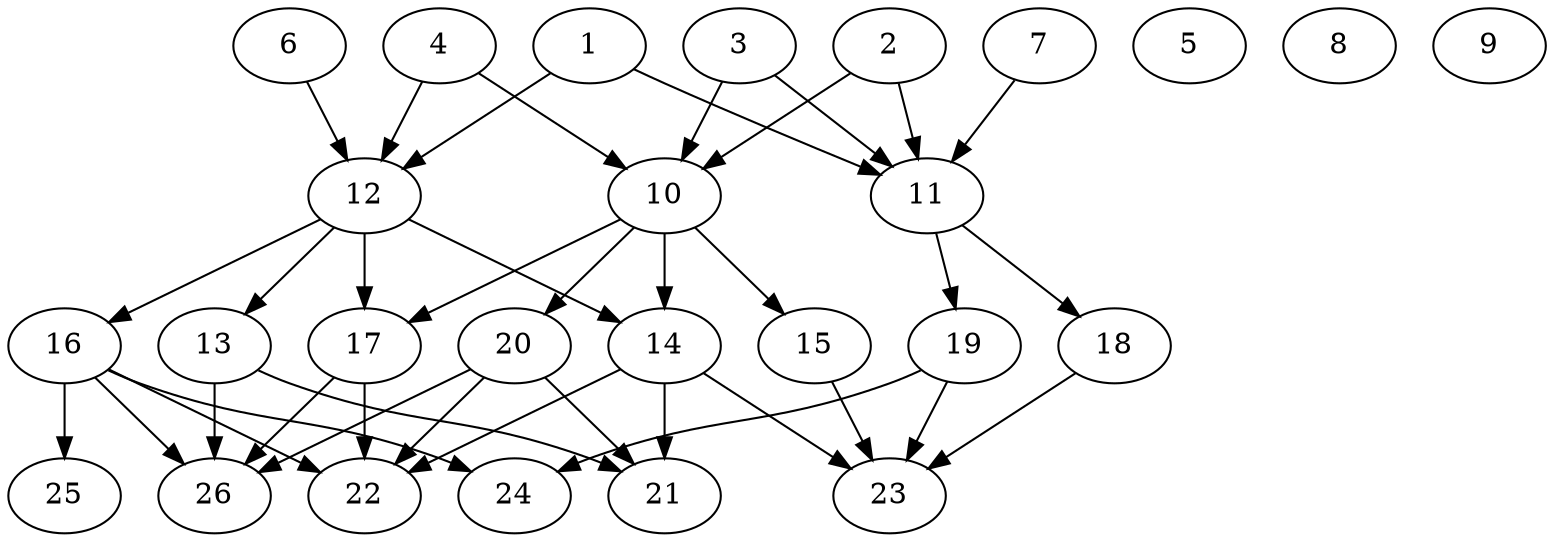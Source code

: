 // DAG (tier=2-normal, mode=compute, n=26, ccr=0.371, fat=0.694, density=0.504, regular=0.425, jump=0.136, mindata=524288, maxdata=8388608)
// DAG automatically generated by daggen at Sun Aug 24 16:33:33 2025
// /home/ermia/Project/Environments/daggen/bin/daggen --dot --ccr 0.371 --fat 0.694 --regular 0.425 --density 0.504 --jump 0.136 --mindata 524288 --maxdata 8388608 -n 26 
digraph G {
  1 [size="22035025183825424", alpha="0.10", expect_size="11017512591912712"]
  1 -> 11 [size ="362313911631872"]
  1 -> 12 [size ="362313911631872"]
  2 [size="630691299496964224", alpha="0.12", expect_size="315345649748482112"]
  2 -> 10 [size ="287177292382208"]
  2 -> 11 [size ="287177292382208"]
  3 [size="1102994555269021696", alpha="0.13", expect_size="551497277634510848"]
  3 -> 10 [size ="8540282421248"]
  3 -> 11 [size ="8540282421248"]
  4 [size="1234983930627674112", alpha="0.15", expect_size="617491965313837056"]
  4 -> 10 [size ="507749020467200"]
  4 -> 12 [size ="507749020467200"]
  5 [size="101009271283733495808", alpha="0.12", expect_size="50504635641866747904"]
  6 [size="10242267442922054", alpha="0.01", expect_size="5121133721461027"]
  6 -> 12 [size ="527250722127872"]
  7 [size="137725363782440912", alpha="0.18", expect_size="68862681891220456"]
  7 -> 11 [size ="95551488000000"]
  8 [size="68513524395502731264", alpha="0.05", expect_size="34256762197751365632"]
  9 [size="19622176678735773696", alpha="0.19", expect_size="9811088339367886848"]
  10 [size="234836299984064576", alpha="0.11", expect_size="117418149992032288"]
  10 -> 14 [size ="142737408000000"]
  10 -> 15 [size ="142737408000000"]
  10 -> 17 [size ="142737408000000"]
  10 -> 20 [size ="142737408000000"]
  11 [size="100543587123571195904", alpha="0.09", expect_size="50271793561785597952"]
  11 -> 18 [size ="172978809602048"]
  11 -> 19 [size ="172978809602048"]
  12 [size="175766041626835360", alpha="0.17", expect_size="87883020813417680"]
  12 -> 13 [size ="68088661803008"]
  12 -> 14 [size ="68088661803008"]
  12 -> 16 [size ="68088661803008"]
  12 -> 17 [size ="68088661803008"]
  13 [size="134002044259443568", alpha="0.13", expect_size="67001022129721784"]
  13 -> 21 [size ="288553225420800"]
  13 -> 26 [size ="288553225420800"]
  14 [size="14750828820692992000", alpha="0.12", expect_size="7375414410346496000"]
  14 -> 21 [size ="48117265203200"]
  14 -> 22 [size ="48117265203200"]
  14 -> 23 [size ="48117265203200"]
  15 [size="7729523462019249", alpha="0.20", expect_size="3864761731009624"]
  15 -> 23 [size ="183887716155392"]
  16 [size="497491936629256880128", alpha="0.04", expect_size="248745968314628440064"]
  16 -> 22 [size ="502281694871552"]
  16 -> 24 [size ="502281694871552"]
  16 -> 25 [size ="502281694871552"]
  16 -> 26 [size ="502281694871552"]
  17 [size="1420879106537496", alpha="0.12", expect_size="710439553268748"]
  17 -> 22 [size ="22893383647232"]
  17 -> 26 [size ="22893383647232"]
  18 [size="83889619992576000000", alpha="0.00", expect_size="41944809996288000000"]
  18 -> 23 [size ="153307054080000"]
  19 [size="1618011528482336", alpha="0.12", expect_size="809005764241168"]
  19 -> 23 [size ="59176059404288"]
  19 -> 24 [size ="59176059404288"]
  20 [size="2807847192555704", alpha="0.19", expect_size="1403923596277852"]
  20 -> 21 [size ="57979046985728"]
  20 -> 22 [size ="57979046985728"]
  20 -> 26 [size ="57979046985728"]
  21 [size="18468816352845736", alpha="0.00", expect_size="9234408176422868"]
  22 [size="13022158228361342", alpha="0.09", expect_size="6511079114180671"]
  23 [size="401117119648685440", alpha="0.18", expect_size="200558559824342720"]
  24 [size="418955819185792000", alpha="0.14", expect_size="209477909592896000"]
  25 [size="189172999579378909184", alpha="0.03", expect_size="94586499789689454592"]
  26 [size="14242553305537502", alpha="0.07", expect_size="7121276652768751"]
}